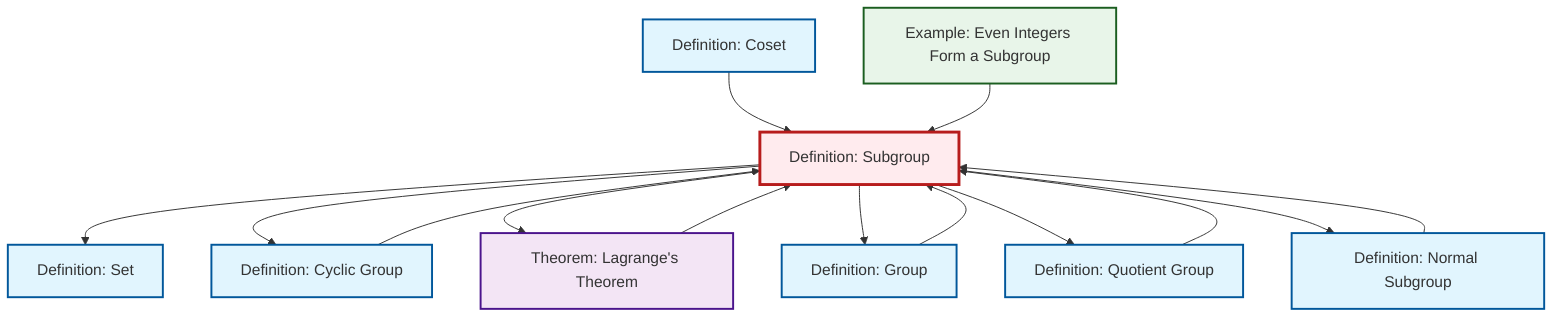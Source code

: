 graph TD
    classDef definition fill:#e1f5fe,stroke:#01579b,stroke-width:2px
    classDef theorem fill:#f3e5f5,stroke:#4a148c,stroke-width:2px
    classDef axiom fill:#fff3e0,stroke:#e65100,stroke-width:2px
    classDef example fill:#e8f5e9,stroke:#1b5e20,stroke-width:2px
    classDef current fill:#ffebee,stroke:#b71c1c,stroke-width:3px
    ex-even-integers-subgroup["Example: Even Integers Form a Subgroup"]:::example
    def-cyclic-group["Definition: Cyclic Group"]:::definition
    def-normal-subgroup["Definition: Normal Subgroup"]:::definition
    def-subgroup["Definition: Subgroup"]:::definition
    def-coset["Definition: Coset"]:::definition
    def-group["Definition: Group"]:::definition
    thm-lagrange["Theorem: Lagrange's Theorem"]:::theorem
    def-set["Definition: Set"]:::definition
    def-quotient-group["Definition: Quotient Group"]:::definition
    def-subgroup --> def-set
    def-quotient-group --> def-subgroup
    def-normal-subgroup --> def-subgroup
    def-coset --> def-subgroup
    def-subgroup --> def-cyclic-group
    def-group --> def-subgroup
    def-subgroup --> thm-lagrange
    def-subgroup --> def-group
    def-subgroup --> def-quotient-group
    thm-lagrange --> def-subgroup
    def-cyclic-group --> def-subgroup
    def-subgroup --> def-normal-subgroup
    ex-even-integers-subgroup --> def-subgroup
    class def-subgroup current